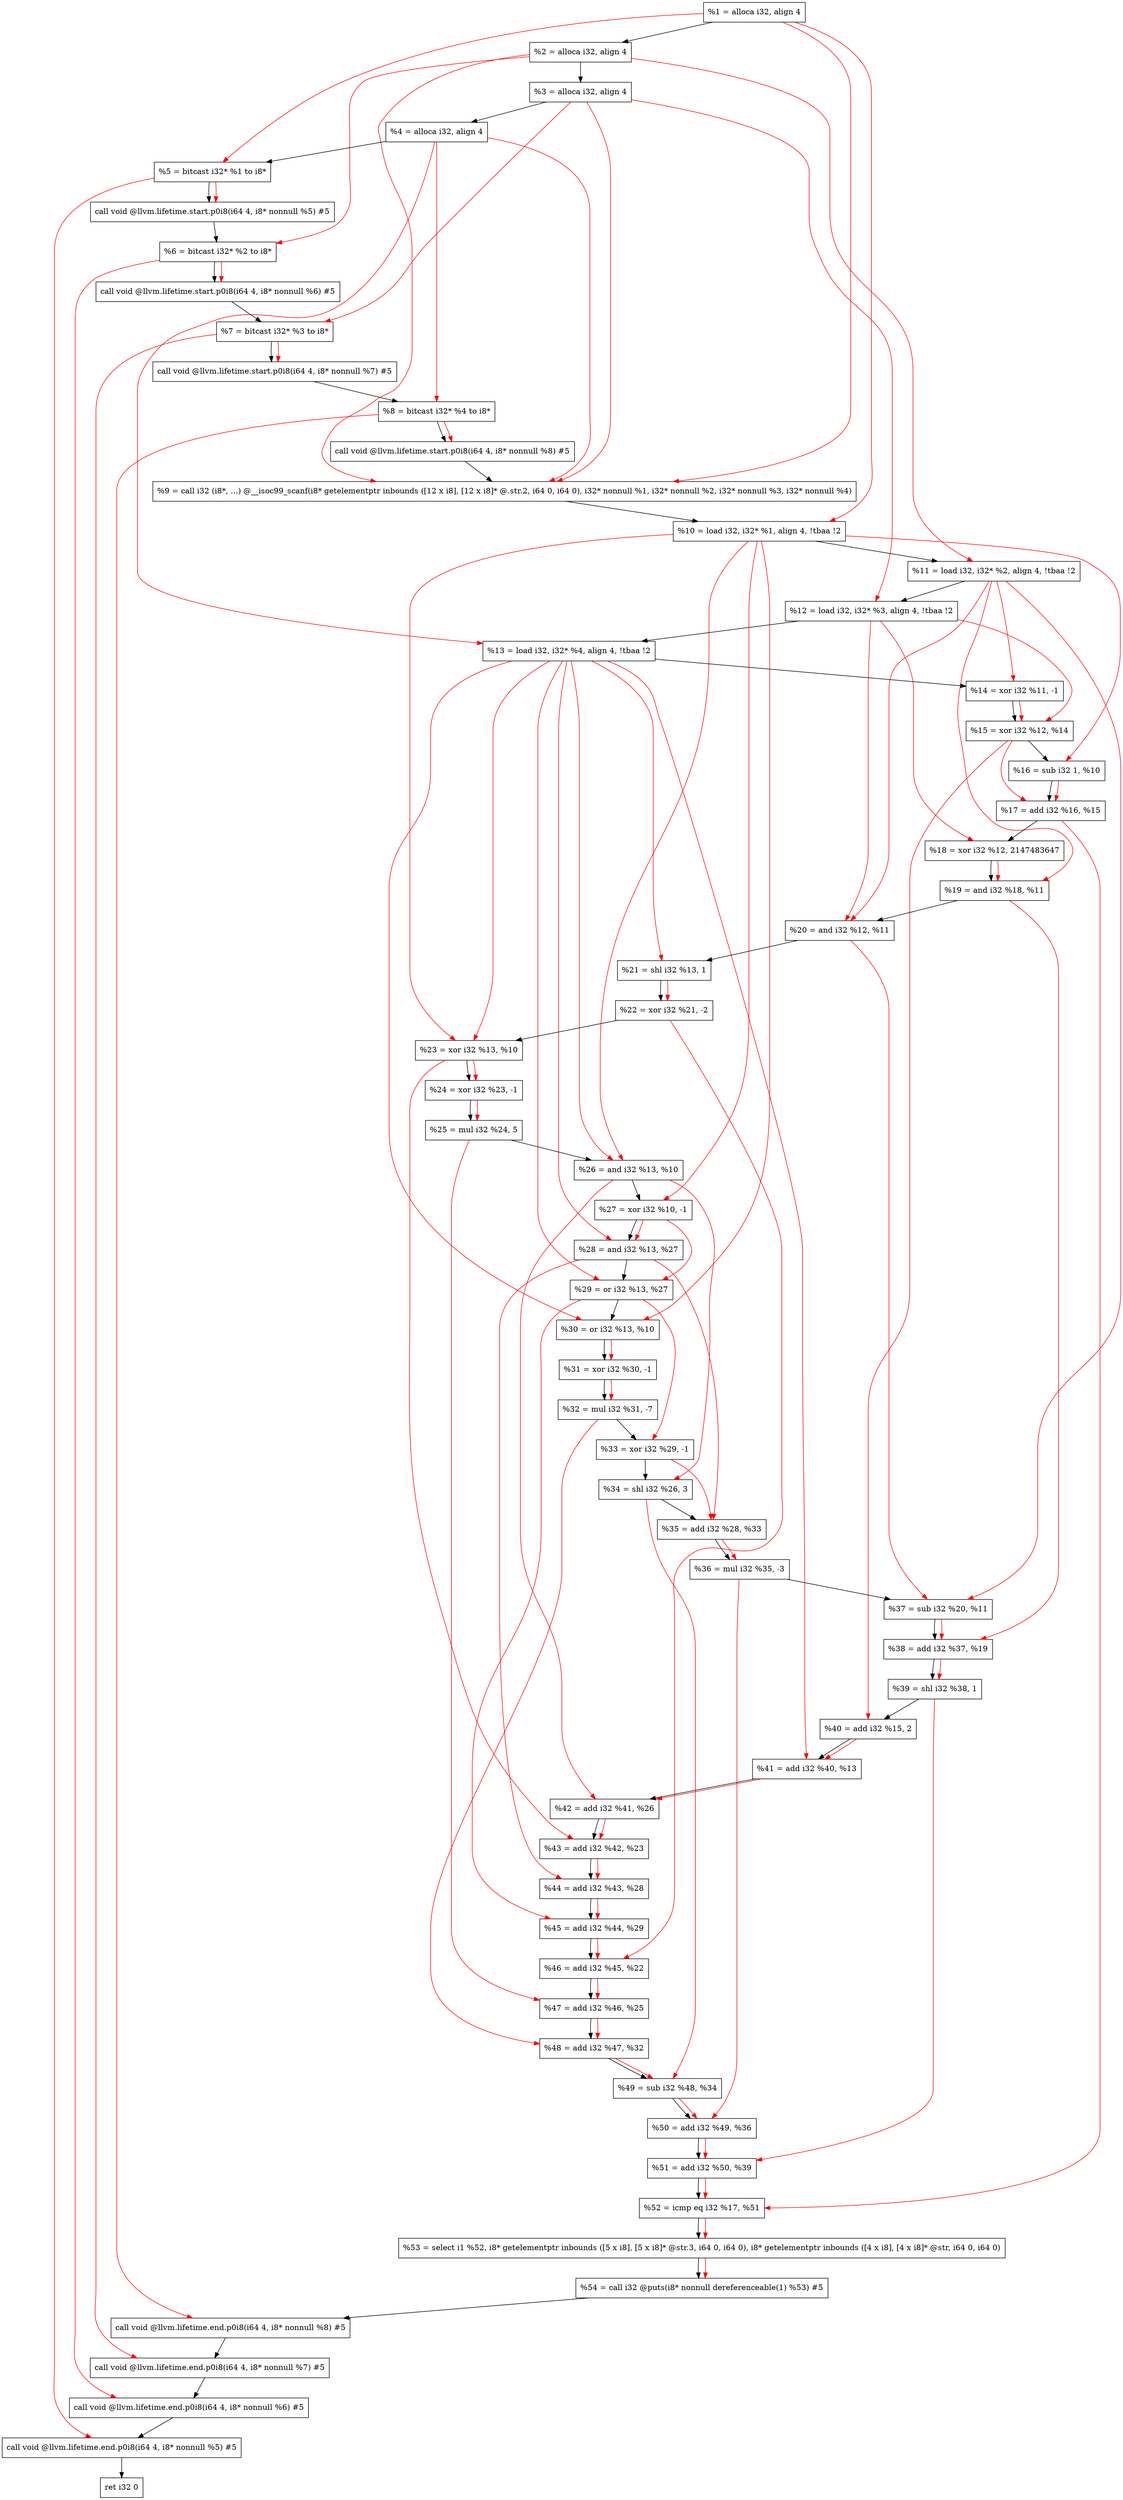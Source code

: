 digraph "DFG for'main' function" {
	Node0x21cdbe8[shape=record, label="  %1 = alloca i32, align 4"];
	Node0x21cdc68[shape=record, label="  %2 = alloca i32, align 4"];
	Node0x21cdcf8[shape=record, label="  %3 = alloca i32, align 4"];
	Node0x21cdd58[shape=record, label="  %4 = alloca i32, align 4"];
	Node0x21cde08[shape=record, label="  %5 = bitcast i32* %1 to i8*"];
	Node0x21ce238[shape=record, label="  call void @llvm.lifetime.start.p0i8(i64 4, i8* nonnull %5) #5"];
	Node0x21ce318[shape=record, label="  %6 = bitcast i32* %2 to i8*"];
	Node0x21ce418[shape=record, label="  call void @llvm.lifetime.start.p0i8(i64 4, i8* nonnull %6) #5"];
	Node0x21ce4d8[shape=record, label="  %7 = bitcast i32* %3 to i8*"];
	Node0x21ce588[shape=record, label="  call void @llvm.lifetime.start.p0i8(i64 4, i8* nonnull %7) #5"];
	Node0x21ce648[shape=record, label="  %8 = bitcast i32* %4 to i8*"];
	Node0x21ce6f8[shape=record, label="  call void @llvm.lifetime.start.p0i8(i64 4, i8* nonnull %8) #5"];
	Node0x21c8b20[shape=record, label="  %9 = call i32 (i8*, ...) @__isoc99_scanf(i8* getelementptr inbounds ([12 x i8], [12 x i8]* @.str.2, i64 0, i64 0), i32* nonnull %1, i32* nonnull %2, i32* nonnull %3, i32* nonnull %4)"];
	Node0x21ce8f8[shape=record, label="  %10 = load i32, i32* %1, align 4, !tbaa !2"];
	Node0x21cf868[shape=record, label="  %11 = load i32, i32* %2, align 4, !tbaa !2"];
	Node0x21cfed8[shape=record, label="  %12 = load i32, i32* %3, align 4, !tbaa !2"];
	Node0x21cff38[shape=record, label="  %13 = load i32, i32* %4, align 4, !tbaa !2"];
	Node0x21cffb0[shape=record, label="  %14 = xor i32 %11, -1"];
	Node0x21d0020[shape=record, label="  %15 = xor i32 %12, %14"];
	Node0x21d0090[shape=record, label="  %16 = sub i32 1, %10"];
	Node0x21d0100[shape=record, label="  %17 = add i32 %16, %15"];
	Node0x21d0170[shape=record, label="  %18 = xor i32 %12, 2147483647"];
	Node0x21d01e0[shape=record, label="  %19 = and i32 %18, %11"];
	Node0x21d0250[shape=record, label="  %20 = and i32 %12, %11"];
	Node0x21d02c0[shape=record, label="  %21 = shl i32 %13, 1"];
	Node0x21d0330[shape=record, label="  %22 = xor i32 %21, -2"];
	Node0x21d03a0[shape=record, label="  %23 = xor i32 %13, %10"];
	Node0x21d0410[shape=record, label="  %24 = xor i32 %23, -1"];
	Node0x21d0480[shape=record, label="  %25 = mul i32 %24, 5"];
	Node0x21d04f0[shape=record, label="  %26 = and i32 %13, %10"];
	Node0x21d0560[shape=record, label="  %27 = xor i32 %10, -1"];
	Node0x21d05d0[shape=record, label="  %28 = and i32 %13, %27"];
	Node0x21d0640[shape=record, label="  %29 = or i32 %13, %27"];
	Node0x21d06b0[shape=record, label="  %30 = or i32 %13, %10"];
	Node0x21d0720[shape=record, label="  %31 = xor i32 %30, -1"];
	Node0x21d0790[shape=record, label="  %32 = mul i32 %31, -7"];
	Node0x21d0800[shape=record, label="  %33 = xor i32 %29, -1"];
	Node0x21d0870[shape=record, label="  %34 = shl i32 %26, 3"];
	Node0x21d08e0[shape=record, label="  %35 = add i32 %28, %33"];
	Node0x21d0950[shape=record, label="  %36 = mul i32 %35, -3"];
	Node0x21d09c0[shape=record, label="  %37 = sub i32 %20, %11"];
	Node0x21d0a30[shape=record, label="  %38 = add i32 %37, %19"];
	Node0x21d0aa0[shape=record, label="  %39 = shl i32 %38, 1"];
	Node0x21d0b10[shape=record, label="  %40 = add i32 %15, 2"];
	Node0x21d0b80[shape=record, label="  %41 = add i32 %40, %13"];
	Node0x21d0bf0[shape=record, label="  %42 = add i32 %41, %26"];
	Node0x21d0c60[shape=record, label="  %43 = add i32 %42, %23"];
	Node0x21d0cd0[shape=record, label="  %44 = add i32 %43, %28"];
	Node0x21d0d40[shape=record, label="  %45 = add i32 %44, %29"];
	Node0x21d0db0[shape=record, label="  %46 = add i32 %45, %22"];
	Node0x21d0e20[shape=record, label="  %47 = add i32 %46, %25"];
	Node0x21d0e90[shape=record, label="  %48 = add i32 %47, %32"];
	Node0x21d0f00[shape=record, label="  %49 = sub i32 %48, %34"];
	Node0x21d0f70[shape=record, label="  %50 = add i32 %49, %36"];
	Node0x21d0fe0[shape=record, label="  %51 = add i32 %50, %39"];
	Node0x21d1050[shape=record, label="  %52 = icmp eq i32 %17, %51"];
	Node0x216d8b8[shape=record, label="  %53 = select i1 %52, i8* getelementptr inbounds ([5 x i8], [5 x i8]* @str.3, i64 0, i64 0), i8* getelementptr inbounds ([4 x i8], [4 x i8]* @str, i64 0, i64 0)"];
	Node0x21d10e0[shape=record, label="  %54 = call i32 @puts(i8* nonnull dereferenceable(1) %53) #5"];
	Node0x21d1388[shape=record, label="  call void @llvm.lifetime.end.p0i8(i64 4, i8* nonnull %8) #5"];
	Node0x21d14e8[shape=record, label="  call void @llvm.lifetime.end.p0i8(i64 4, i8* nonnull %7) #5"];
	Node0x21d15f8[shape=record, label="  call void @llvm.lifetime.end.p0i8(i64 4, i8* nonnull %6) #5"];
	Node0x21d1708[shape=record, label="  call void @llvm.lifetime.end.p0i8(i64 4, i8* nonnull %5) #5"];
	Node0x21d17c8[shape=record, label="  ret i32 0"];
	Node0x21cdbe8 -> Node0x21cdc68;
	Node0x21cdc68 -> Node0x21cdcf8;
	Node0x21cdcf8 -> Node0x21cdd58;
	Node0x21cdd58 -> Node0x21cde08;
	Node0x21cde08 -> Node0x21ce238;
	Node0x21ce238 -> Node0x21ce318;
	Node0x21ce318 -> Node0x21ce418;
	Node0x21ce418 -> Node0x21ce4d8;
	Node0x21ce4d8 -> Node0x21ce588;
	Node0x21ce588 -> Node0x21ce648;
	Node0x21ce648 -> Node0x21ce6f8;
	Node0x21ce6f8 -> Node0x21c8b20;
	Node0x21c8b20 -> Node0x21ce8f8;
	Node0x21ce8f8 -> Node0x21cf868;
	Node0x21cf868 -> Node0x21cfed8;
	Node0x21cfed8 -> Node0x21cff38;
	Node0x21cff38 -> Node0x21cffb0;
	Node0x21cffb0 -> Node0x21d0020;
	Node0x21d0020 -> Node0x21d0090;
	Node0x21d0090 -> Node0x21d0100;
	Node0x21d0100 -> Node0x21d0170;
	Node0x21d0170 -> Node0x21d01e0;
	Node0x21d01e0 -> Node0x21d0250;
	Node0x21d0250 -> Node0x21d02c0;
	Node0x21d02c0 -> Node0x21d0330;
	Node0x21d0330 -> Node0x21d03a0;
	Node0x21d03a0 -> Node0x21d0410;
	Node0x21d0410 -> Node0x21d0480;
	Node0x21d0480 -> Node0x21d04f0;
	Node0x21d04f0 -> Node0x21d0560;
	Node0x21d0560 -> Node0x21d05d0;
	Node0x21d05d0 -> Node0x21d0640;
	Node0x21d0640 -> Node0x21d06b0;
	Node0x21d06b0 -> Node0x21d0720;
	Node0x21d0720 -> Node0x21d0790;
	Node0x21d0790 -> Node0x21d0800;
	Node0x21d0800 -> Node0x21d0870;
	Node0x21d0870 -> Node0x21d08e0;
	Node0x21d08e0 -> Node0x21d0950;
	Node0x21d0950 -> Node0x21d09c0;
	Node0x21d09c0 -> Node0x21d0a30;
	Node0x21d0a30 -> Node0x21d0aa0;
	Node0x21d0aa0 -> Node0x21d0b10;
	Node0x21d0b10 -> Node0x21d0b80;
	Node0x21d0b80 -> Node0x21d0bf0;
	Node0x21d0bf0 -> Node0x21d0c60;
	Node0x21d0c60 -> Node0x21d0cd0;
	Node0x21d0cd0 -> Node0x21d0d40;
	Node0x21d0d40 -> Node0x21d0db0;
	Node0x21d0db0 -> Node0x21d0e20;
	Node0x21d0e20 -> Node0x21d0e90;
	Node0x21d0e90 -> Node0x21d0f00;
	Node0x21d0f00 -> Node0x21d0f70;
	Node0x21d0f70 -> Node0x21d0fe0;
	Node0x21d0fe0 -> Node0x21d1050;
	Node0x21d1050 -> Node0x216d8b8;
	Node0x216d8b8 -> Node0x21d10e0;
	Node0x21d10e0 -> Node0x21d1388;
	Node0x21d1388 -> Node0x21d14e8;
	Node0x21d14e8 -> Node0x21d15f8;
	Node0x21d15f8 -> Node0x21d1708;
	Node0x21d1708 -> Node0x21d17c8;
edge [color=red]
	Node0x21cdbe8 -> Node0x21cde08;
	Node0x21cde08 -> Node0x21ce238;
	Node0x21cdc68 -> Node0x21ce318;
	Node0x21ce318 -> Node0x21ce418;
	Node0x21cdcf8 -> Node0x21ce4d8;
	Node0x21ce4d8 -> Node0x21ce588;
	Node0x21cdd58 -> Node0x21ce648;
	Node0x21ce648 -> Node0x21ce6f8;
	Node0x21cdbe8 -> Node0x21c8b20;
	Node0x21cdc68 -> Node0x21c8b20;
	Node0x21cdcf8 -> Node0x21c8b20;
	Node0x21cdd58 -> Node0x21c8b20;
	Node0x21cdbe8 -> Node0x21ce8f8;
	Node0x21cdc68 -> Node0x21cf868;
	Node0x21cdcf8 -> Node0x21cfed8;
	Node0x21cdd58 -> Node0x21cff38;
	Node0x21cf868 -> Node0x21cffb0;
	Node0x21cfed8 -> Node0x21d0020;
	Node0x21cffb0 -> Node0x21d0020;
	Node0x21ce8f8 -> Node0x21d0090;
	Node0x21d0090 -> Node0x21d0100;
	Node0x21d0020 -> Node0x21d0100;
	Node0x21cfed8 -> Node0x21d0170;
	Node0x21d0170 -> Node0x21d01e0;
	Node0x21cf868 -> Node0x21d01e0;
	Node0x21cfed8 -> Node0x21d0250;
	Node0x21cf868 -> Node0x21d0250;
	Node0x21cff38 -> Node0x21d02c0;
	Node0x21d02c0 -> Node0x21d0330;
	Node0x21cff38 -> Node0x21d03a0;
	Node0x21ce8f8 -> Node0x21d03a0;
	Node0x21d03a0 -> Node0x21d0410;
	Node0x21d0410 -> Node0x21d0480;
	Node0x21cff38 -> Node0x21d04f0;
	Node0x21ce8f8 -> Node0x21d04f0;
	Node0x21ce8f8 -> Node0x21d0560;
	Node0x21cff38 -> Node0x21d05d0;
	Node0x21d0560 -> Node0x21d05d0;
	Node0x21cff38 -> Node0x21d0640;
	Node0x21d0560 -> Node0x21d0640;
	Node0x21cff38 -> Node0x21d06b0;
	Node0x21ce8f8 -> Node0x21d06b0;
	Node0x21d06b0 -> Node0x21d0720;
	Node0x21d0720 -> Node0x21d0790;
	Node0x21d0640 -> Node0x21d0800;
	Node0x21d04f0 -> Node0x21d0870;
	Node0x21d05d0 -> Node0x21d08e0;
	Node0x21d0800 -> Node0x21d08e0;
	Node0x21d08e0 -> Node0x21d0950;
	Node0x21d0250 -> Node0x21d09c0;
	Node0x21cf868 -> Node0x21d09c0;
	Node0x21d09c0 -> Node0x21d0a30;
	Node0x21d01e0 -> Node0x21d0a30;
	Node0x21d0a30 -> Node0x21d0aa0;
	Node0x21d0020 -> Node0x21d0b10;
	Node0x21d0b10 -> Node0x21d0b80;
	Node0x21cff38 -> Node0x21d0b80;
	Node0x21d0b80 -> Node0x21d0bf0;
	Node0x21d04f0 -> Node0x21d0bf0;
	Node0x21d0bf0 -> Node0x21d0c60;
	Node0x21d03a0 -> Node0x21d0c60;
	Node0x21d0c60 -> Node0x21d0cd0;
	Node0x21d05d0 -> Node0x21d0cd0;
	Node0x21d0cd0 -> Node0x21d0d40;
	Node0x21d0640 -> Node0x21d0d40;
	Node0x21d0d40 -> Node0x21d0db0;
	Node0x21d0330 -> Node0x21d0db0;
	Node0x21d0db0 -> Node0x21d0e20;
	Node0x21d0480 -> Node0x21d0e20;
	Node0x21d0e20 -> Node0x21d0e90;
	Node0x21d0790 -> Node0x21d0e90;
	Node0x21d0e90 -> Node0x21d0f00;
	Node0x21d0870 -> Node0x21d0f00;
	Node0x21d0f00 -> Node0x21d0f70;
	Node0x21d0950 -> Node0x21d0f70;
	Node0x21d0f70 -> Node0x21d0fe0;
	Node0x21d0aa0 -> Node0x21d0fe0;
	Node0x21d0100 -> Node0x21d1050;
	Node0x21d0fe0 -> Node0x21d1050;
	Node0x21d1050 -> Node0x216d8b8;
	Node0x216d8b8 -> Node0x21d10e0;
	Node0x21ce648 -> Node0x21d1388;
	Node0x21ce4d8 -> Node0x21d14e8;
	Node0x21ce318 -> Node0x21d15f8;
	Node0x21cde08 -> Node0x21d1708;
}
